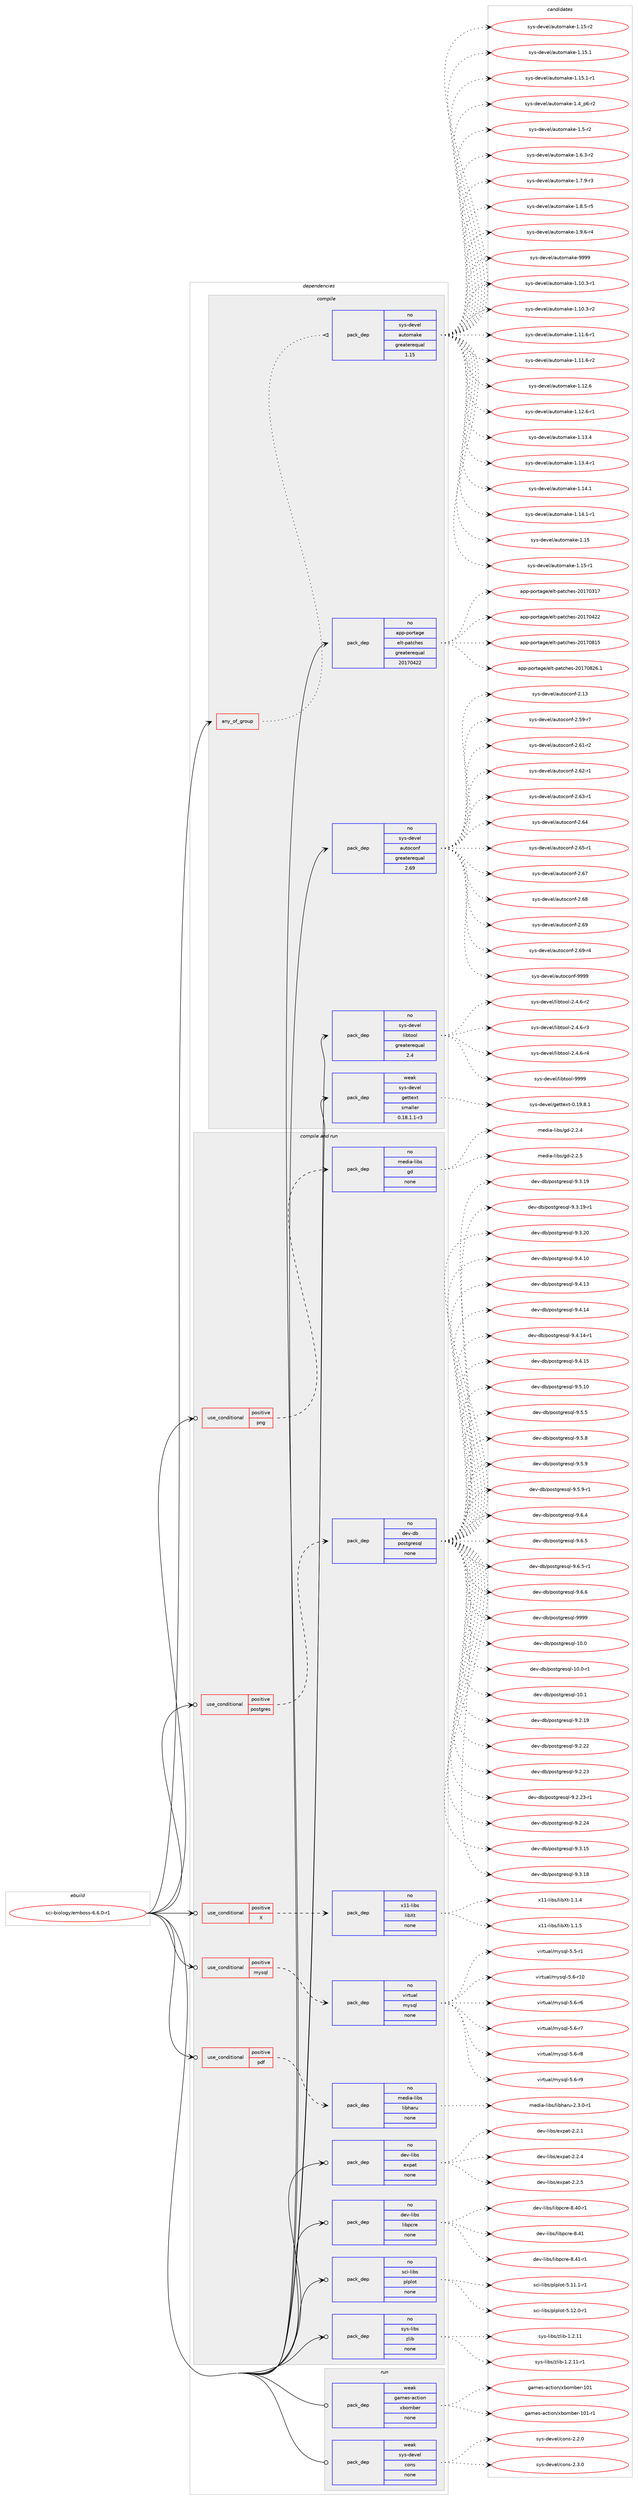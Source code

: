 digraph prolog {

# *************
# Graph options
# *************

newrank=true;
concentrate=true;
compound=true;
graph [rankdir=LR,fontname=Helvetica,fontsize=10,ranksep=1.5];#, ranksep=2.5, nodesep=0.2];
edge  [arrowhead=vee];
node  [fontname=Helvetica,fontsize=10];

# **********
# The ebuild
# **********

subgraph cluster_leftcol {
color=gray;
rank=same;
label=<<i>ebuild</i>>;
id [label="sci-biology/emboss-6.6.0-r1", color=red, width=4, href="../sci-biology/emboss-6.6.0-r1.svg"];
}

# ****************
# The dependencies
# ****************

subgraph cluster_midcol {
color=gray;
label=<<i>dependencies</i>>;
subgraph cluster_compile {
fillcolor="#eeeeee";
style=filled;
label=<<i>compile</i>>;
subgraph any7461 {
dependency444810 [label=<<TABLE BORDER="0" CELLBORDER="1" CELLSPACING="0" CELLPADDING="4"><TR><TD CELLPADDING="10">any_of_group</TD></TR></TABLE>>, shape=none, color=red];subgraph pack327756 {
dependency444811 [label=<<TABLE BORDER="0" CELLBORDER="1" CELLSPACING="0" CELLPADDING="4" WIDTH="220"><TR><TD ROWSPAN="6" CELLPADDING="30">pack_dep</TD></TR><TR><TD WIDTH="110">no</TD></TR><TR><TD>sys-devel</TD></TR><TR><TD>automake</TD></TR><TR><TD>greaterequal</TD></TR><TR><TD>1.15</TD></TR></TABLE>>, shape=none, color=blue];
}
dependency444810:e -> dependency444811:w [weight=20,style="dotted",arrowhead="oinv"];
}
id:e -> dependency444810:w [weight=20,style="solid",arrowhead="vee"];
subgraph pack327757 {
dependency444812 [label=<<TABLE BORDER="0" CELLBORDER="1" CELLSPACING="0" CELLPADDING="4" WIDTH="220"><TR><TD ROWSPAN="6" CELLPADDING="30">pack_dep</TD></TR><TR><TD WIDTH="110">no</TD></TR><TR><TD>app-portage</TD></TR><TR><TD>elt-patches</TD></TR><TR><TD>greaterequal</TD></TR><TR><TD>20170422</TD></TR></TABLE>>, shape=none, color=blue];
}
id:e -> dependency444812:w [weight=20,style="solid",arrowhead="vee"];
subgraph pack327758 {
dependency444813 [label=<<TABLE BORDER="0" CELLBORDER="1" CELLSPACING="0" CELLPADDING="4" WIDTH="220"><TR><TD ROWSPAN="6" CELLPADDING="30">pack_dep</TD></TR><TR><TD WIDTH="110">no</TD></TR><TR><TD>sys-devel</TD></TR><TR><TD>autoconf</TD></TR><TR><TD>greaterequal</TD></TR><TR><TD>2.69</TD></TR></TABLE>>, shape=none, color=blue];
}
id:e -> dependency444813:w [weight=20,style="solid",arrowhead="vee"];
subgraph pack327759 {
dependency444814 [label=<<TABLE BORDER="0" CELLBORDER="1" CELLSPACING="0" CELLPADDING="4" WIDTH="220"><TR><TD ROWSPAN="6" CELLPADDING="30">pack_dep</TD></TR><TR><TD WIDTH="110">no</TD></TR><TR><TD>sys-devel</TD></TR><TR><TD>libtool</TD></TR><TR><TD>greaterequal</TD></TR><TR><TD>2.4</TD></TR></TABLE>>, shape=none, color=blue];
}
id:e -> dependency444814:w [weight=20,style="solid",arrowhead="vee"];
subgraph pack327760 {
dependency444815 [label=<<TABLE BORDER="0" CELLBORDER="1" CELLSPACING="0" CELLPADDING="4" WIDTH="220"><TR><TD ROWSPAN="6" CELLPADDING="30">pack_dep</TD></TR><TR><TD WIDTH="110">weak</TD></TR><TR><TD>sys-devel</TD></TR><TR><TD>gettext</TD></TR><TR><TD>smaller</TD></TR><TR><TD>0.18.1.1-r3</TD></TR></TABLE>>, shape=none, color=blue];
}
id:e -> dependency444815:w [weight=20,style="solid",arrowhead="vee"];
}
subgraph cluster_compileandrun {
fillcolor="#eeeeee";
style=filled;
label=<<i>compile and run</i>>;
subgraph cond109351 {
dependency444816 [label=<<TABLE BORDER="0" CELLBORDER="1" CELLSPACING="0" CELLPADDING="4"><TR><TD ROWSPAN="3" CELLPADDING="10">use_conditional</TD></TR><TR><TD>positive</TD></TR><TR><TD>X</TD></TR></TABLE>>, shape=none, color=red];
subgraph pack327761 {
dependency444817 [label=<<TABLE BORDER="0" CELLBORDER="1" CELLSPACING="0" CELLPADDING="4" WIDTH="220"><TR><TD ROWSPAN="6" CELLPADDING="30">pack_dep</TD></TR><TR><TD WIDTH="110">no</TD></TR><TR><TD>x11-libs</TD></TR><TR><TD>libXt</TD></TR><TR><TD>none</TD></TR><TR><TD></TD></TR></TABLE>>, shape=none, color=blue];
}
dependency444816:e -> dependency444817:w [weight=20,style="dashed",arrowhead="vee"];
}
id:e -> dependency444816:w [weight=20,style="solid",arrowhead="odotvee"];
subgraph cond109352 {
dependency444818 [label=<<TABLE BORDER="0" CELLBORDER="1" CELLSPACING="0" CELLPADDING="4"><TR><TD ROWSPAN="3" CELLPADDING="10">use_conditional</TD></TR><TR><TD>positive</TD></TR><TR><TD>mysql</TD></TR></TABLE>>, shape=none, color=red];
subgraph pack327762 {
dependency444819 [label=<<TABLE BORDER="0" CELLBORDER="1" CELLSPACING="0" CELLPADDING="4" WIDTH="220"><TR><TD ROWSPAN="6" CELLPADDING="30">pack_dep</TD></TR><TR><TD WIDTH="110">no</TD></TR><TR><TD>virtual</TD></TR><TR><TD>mysql</TD></TR><TR><TD>none</TD></TR><TR><TD></TD></TR></TABLE>>, shape=none, color=blue];
}
dependency444818:e -> dependency444819:w [weight=20,style="dashed",arrowhead="vee"];
}
id:e -> dependency444818:w [weight=20,style="solid",arrowhead="odotvee"];
subgraph cond109353 {
dependency444820 [label=<<TABLE BORDER="0" CELLBORDER="1" CELLSPACING="0" CELLPADDING="4"><TR><TD ROWSPAN="3" CELLPADDING="10">use_conditional</TD></TR><TR><TD>positive</TD></TR><TR><TD>pdf</TD></TR></TABLE>>, shape=none, color=red];
subgraph pack327763 {
dependency444821 [label=<<TABLE BORDER="0" CELLBORDER="1" CELLSPACING="0" CELLPADDING="4" WIDTH="220"><TR><TD ROWSPAN="6" CELLPADDING="30">pack_dep</TD></TR><TR><TD WIDTH="110">no</TD></TR><TR><TD>media-libs</TD></TR><TR><TD>libharu</TD></TR><TR><TD>none</TD></TR><TR><TD></TD></TR></TABLE>>, shape=none, color=blue];
}
dependency444820:e -> dependency444821:w [weight=20,style="dashed",arrowhead="vee"];
}
id:e -> dependency444820:w [weight=20,style="solid",arrowhead="odotvee"];
subgraph cond109354 {
dependency444822 [label=<<TABLE BORDER="0" CELLBORDER="1" CELLSPACING="0" CELLPADDING="4"><TR><TD ROWSPAN="3" CELLPADDING="10">use_conditional</TD></TR><TR><TD>positive</TD></TR><TR><TD>png</TD></TR></TABLE>>, shape=none, color=red];
subgraph pack327764 {
dependency444823 [label=<<TABLE BORDER="0" CELLBORDER="1" CELLSPACING="0" CELLPADDING="4" WIDTH="220"><TR><TD ROWSPAN="6" CELLPADDING="30">pack_dep</TD></TR><TR><TD WIDTH="110">no</TD></TR><TR><TD>media-libs</TD></TR><TR><TD>gd</TD></TR><TR><TD>none</TD></TR><TR><TD></TD></TR></TABLE>>, shape=none, color=blue];
}
dependency444822:e -> dependency444823:w [weight=20,style="dashed",arrowhead="vee"];
}
id:e -> dependency444822:w [weight=20,style="solid",arrowhead="odotvee"];
subgraph cond109355 {
dependency444824 [label=<<TABLE BORDER="0" CELLBORDER="1" CELLSPACING="0" CELLPADDING="4"><TR><TD ROWSPAN="3" CELLPADDING="10">use_conditional</TD></TR><TR><TD>positive</TD></TR><TR><TD>postgres</TD></TR></TABLE>>, shape=none, color=red];
subgraph pack327765 {
dependency444825 [label=<<TABLE BORDER="0" CELLBORDER="1" CELLSPACING="0" CELLPADDING="4" WIDTH="220"><TR><TD ROWSPAN="6" CELLPADDING="30">pack_dep</TD></TR><TR><TD WIDTH="110">no</TD></TR><TR><TD>dev-db</TD></TR><TR><TD>postgresql</TD></TR><TR><TD>none</TD></TR><TR><TD></TD></TR></TABLE>>, shape=none, color=blue];
}
dependency444824:e -> dependency444825:w [weight=20,style="dashed",arrowhead="vee"];
}
id:e -> dependency444824:w [weight=20,style="solid",arrowhead="odotvee"];
subgraph pack327766 {
dependency444826 [label=<<TABLE BORDER="0" CELLBORDER="1" CELLSPACING="0" CELLPADDING="4" WIDTH="220"><TR><TD ROWSPAN="6" CELLPADDING="30">pack_dep</TD></TR><TR><TD WIDTH="110">no</TD></TR><TR><TD>dev-libs</TD></TR><TR><TD>expat</TD></TR><TR><TD>none</TD></TR><TR><TD></TD></TR></TABLE>>, shape=none, color=blue];
}
id:e -> dependency444826:w [weight=20,style="solid",arrowhead="odotvee"];
subgraph pack327767 {
dependency444827 [label=<<TABLE BORDER="0" CELLBORDER="1" CELLSPACING="0" CELLPADDING="4" WIDTH="220"><TR><TD ROWSPAN="6" CELLPADDING="30">pack_dep</TD></TR><TR><TD WIDTH="110">no</TD></TR><TR><TD>dev-libs</TD></TR><TR><TD>libpcre</TD></TR><TR><TD>none</TD></TR><TR><TD></TD></TR></TABLE>>, shape=none, color=blue];
}
id:e -> dependency444827:w [weight=20,style="solid",arrowhead="odotvee"];
subgraph pack327768 {
dependency444828 [label=<<TABLE BORDER="0" CELLBORDER="1" CELLSPACING="0" CELLPADDING="4" WIDTH="220"><TR><TD ROWSPAN="6" CELLPADDING="30">pack_dep</TD></TR><TR><TD WIDTH="110">no</TD></TR><TR><TD>sci-libs</TD></TR><TR><TD>plplot</TD></TR><TR><TD>none</TD></TR><TR><TD></TD></TR></TABLE>>, shape=none, color=blue];
}
id:e -> dependency444828:w [weight=20,style="solid",arrowhead="odotvee"];
subgraph pack327769 {
dependency444829 [label=<<TABLE BORDER="0" CELLBORDER="1" CELLSPACING="0" CELLPADDING="4" WIDTH="220"><TR><TD ROWSPAN="6" CELLPADDING="30">pack_dep</TD></TR><TR><TD WIDTH="110">no</TD></TR><TR><TD>sys-libs</TD></TR><TR><TD>zlib</TD></TR><TR><TD>none</TD></TR><TR><TD></TD></TR></TABLE>>, shape=none, color=blue];
}
id:e -> dependency444829:w [weight=20,style="solid",arrowhead="odotvee"];
}
subgraph cluster_run {
fillcolor="#eeeeee";
style=filled;
label=<<i>run</i>>;
subgraph pack327770 {
dependency444830 [label=<<TABLE BORDER="0" CELLBORDER="1" CELLSPACING="0" CELLPADDING="4" WIDTH="220"><TR><TD ROWSPAN="6" CELLPADDING="30">pack_dep</TD></TR><TR><TD WIDTH="110">weak</TD></TR><TR><TD>games-action</TD></TR><TR><TD>xbomber</TD></TR><TR><TD>none</TD></TR><TR><TD></TD></TR></TABLE>>, shape=none, color=blue];
}
id:e -> dependency444830:w [weight=20,style="solid",arrowhead="odot"];
subgraph pack327771 {
dependency444831 [label=<<TABLE BORDER="0" CELLBORDER="1" CELLSPACING="0" CELLPADDING="4" WIDTH="220"><TR><TD ROWSPAN="6" CELLPADDING="30">pack_dep</TD></TR><TR><TD WIDTH="110">weak</TD></TR><TR><TD>sys-devel</TD></TR><TR><TD>cons</TD></TR><TR><TD>none</TD></TR><TR><TD></TD></TR></TABLE>>, shape=none, color=blue];
}
id:e -> dependency444831:w [weight=20,style="solid",arrowhead="odot"];
}
}

# **************
# The candidates
# **************

subgraph cluster_choices {
rank=same;
color=gray;
label=<<i>candidates</i>>;

subgraph choice327756 {
color=black;
nodesep=1;
choice11512111545100101118101108479711711611110997107101454946494846514511449 [label="sys-devel/automake-1.10.3-r1", color=red, width=4,href="../sys-devel/automake-1.10.3-r1.svg"];
choice11512111545100101118101108479711711611110997107101454946494846514511450 [label="sys-devel/automake-1.10.3-r2", color=red, width=4,href="../sys-devel/automake-1.10.3-r2.svg"];
choice11512111545100101118101108479711711611110997107101454946494946544511449 [label="sys-devel/automake-1.11.6-r1", color=red, width=4,href="../sys-devel/automake-1.11.6-r1.svg"];
choice11512111545100101118101108479711711611110997107101454946494946544511450 [label="sys-devel/automake-1.11.6-r2", color=red, width=4,href="../sys-devel/automake-1.11.6-r2.svg"];
choice1151211154510010111810110847971171161111099710710145494649504654 [label="sys-devel/automake-1.12.6", color=red, width=4,href="../sys-devel/automake-1.12.6.svg"];
choice11512111545100101118101108479711711611110997107101454946495046544511449 [label="sys-devel/automake-1.12.6-r1", color=red, width=4,href="../sys-devel/automake-1.12.6-r1.svg"];
choice1151211154510010111810110847971171161111099710710145494649514652 [label="sys-devel/automake-1.13.4", color=red, width=4,href="../sys-devel/automake-1.13.4.svg"];
choice11512111545100101118101108479711711611110997107101454946495146524511449 [label="sys-devel/automake-1.13.4-r1", color=red, width=4,href="../sys-devel/automake-1.13.4-r1.svg"];
choice1151211154510010111810110847971171161111099710710145494649524649 [label="sys-devel/automake-1.14.1", color=red, width=4,href="../sys-devel/automake-1.14.1.svg"];
choice11512111545100101118101108479711711611110997107101454946495246494511449 [label="sys-devel/automake-1.14.1-r1", color=red, width=4,href="../sys-devel/automake-1.14.1-r1.svg"];
choice115121115451001011181011084797117116111109971071014549464953 [label="sys-devel/automake-1.15", color=red, width=4,href="../sys-devel/automake-1.15.svg"];
choice1151211154510010111810110847971171161111099710710145494649534511449 [label="sys-devel/automake-1.15-r1", color=red, width=4,href="../sys-devel/automake-1.15-r1.svg"];
choice1151211154510010111810110847971171161111099710710145494649534511450 [label="sys-devel/automake-1.15-r2", color=red, width=4,href="../sys-devel/automake-1.15-r2.svg"];
choice1151211154510010111810110847971171161111099710710145494649534649 [label="sys-devel/automake-1.15.1", color=red, width=4,href="../sys-devel/automake-1.15.1.svg"];
choice11512111545100101118101108479711711611110997107101454946495346494511449 [label="sys-devel/automake-1.15.1-r1", color=red, width=4,href="../sys-devel/automake-1.15.1-r1.svg"];
choice115121115451001011181011084797117116111109971071014549465295112544511450 [label="sys-devel/automake-1.4_p6-r2", color=red, width=4,href="../sys-devel/automake-1.4_p6-r2.svg"];
choice11512111545100101118101108479711711611110997107101454946534511450 [label="sys-devel/automake-1.5-r2", color=red, width=4,href="../sys-devel/automake-1.5-r2.svg"];
choice115121115451001011181011084797117116111109971071014549465446514511450 [label="sys-devel/automake-1.6.3-r2", color=red, width=4,href="../sys-devel/automake-1.6.3-r2.svg"];
choice115121115451001011181011084797117116111109971071014549465546574511451 [label="sys-devel/automake-1.7.9-r3", color=red, width=4,href="../sys-devel/automake-1.7.9-r3.svg"];
choice115121115451001011181011084797117116111109971071014549465646534511453 [label="sys-devel/automake-1.8.5-r5", color=red, width=4,href="../sys-devel/automake-1.8.5-r5.svg"];
choice115121115451001011181011084797117116111109971071014549465746544511452 [label="sys-devel/automake-1.9.6-r4", color=red, width=4,href="../sys-devel/automake-1.9.6-r4.svg"];
choice115121115451001011181011084797117116111109971071014557575757 [label="sys-devel/automake-9999", color=red, width=4,href="../sys-devel/automake-9999.svg"];
dependency444811:e -> choice11512111545100101118101108479711711611110997107101454946494846514511449:w [style=dotted,weight="100"];
dependency444811:e -> choice11512111545100101118101108479711711611110997107101454946494846514511450:w [style=dotted,weight="100"];
dependency444811:e -> choice11512111545100101118101108479711711611110997107101454946494946544511449:w [style=dotted,weight="100"];
dependency444811:e -> choice11512111545100101118101108479711711611110997107101454946494946544511450:w [style=dotted,weight="100"];
dependency444811:e -> choice1151211154510010111810110847971171161111099710710145494649504654:w [style=dotted,weight="100"];
dependency444811:e -> choice11512111545100101118101108479711711611110997107101454946495046544511449:w [style=dotted,weight="100"];
dependency444811:e -> choice1151211154510010111810110847971171161111099710710145494649514652:w [style=dotted,weight="100"];
dependency444811:e -> choice11512111545100101118101108479711711611110997107101454946495146524511449:w [style=dotted,weight="100"];
dependency444811:e -> choice1151211154510010111810110847971171161111099710710145494649524649:w [style=dotted,weight="100"];
dependency444811:e -> choice11512111545100101118101108479711711611110997107101454946495246494511449:w [style=dotted,weight="100"];
dependency444811:e -> choice115121115451001011181011084797117116111109971071014549464953:w [style=dotted,weight="100"];
dependency444811:e -> choice1151211154510010111810110847971171161111099710710145494649534511449:w [style=dotted,weight="100"];
dependency444811:e -> choice1151211154510010111810110847971171161111099710710145494649534511450:w [style=dotted,weight="100"];
dependency444811:e -> choice1151211154510010111810110847971171161111099710710145494649534649:w [style=dotted,weight="100"];
dependency444811:e -> choice11512111545100101118101108479711711611110997107101454946495346494511449:w [style=dotted,weight="100"];
dependency444811:e -> choice115121115451001011181011084797117116111109971071014549465295112544511450:w [style=dotted,weight="100"];
dependency444811:e -> choice11512111545100101118101108479711711611110997107101454946534511450:w [style=dotted,weight="100"];
dependency444811:e -> choice115121115451001011181011084797117116111109971071014549465446514511450:w [style=dotted,weight="100"];
dependency444811:e -> choice115121115451001011181011084797117116111109971071014549465546574511451:w [style=dotted,weight="100"];
dependency444811:e -> choice115121115451001011181011084797117116111109971071014549465646534511453:w [style=dotted,weight="100"];
dependency444811:e -> choice115121115451001011181011084797117116111109971071014549465746544511452:w [style=dotted,weight="100"];
dependency444811:e -> choice115121115451001011181011084797117116111109971071014557575757:w [style=dotted,weight="100"];
}
subgraph choice327757 {
color=black;
nodesep=1;
choice97112112451121111141169710310147101108116451129711699104101115455048495548514955 [label="app-portage/elt-patches-20170317", color=red, width=4,href="../app-portage/elt-patches-20170317.svg"];
choice97112112451121111141169710310147101108116451129711699104101115455048495548525050 [label="app-portage/elt-patches-20170422", color=red, width=4,href="../app-portage/elt-patches-20170422.svg"];
choice97112112451121111141169710310147101108116451129711699104101115455048495548564953 [label="app-portage/elt-patches-20170815", color=red, width=4,href="../app-portage/elt-patches-20170815.svg"];
choice971121124511211111411697103101471011081164511297116991041011154550484955485650544649 [label="app-portage/elt-patches-20170826.1", color=red, width=4,href="../app-portage/elt-patches-20170826.1.svg"];
dependency444812:e -> choice97112112451121111141169710310147101108116451129711699104101115455048495548514955:w [style=dotted,weight="100"];
dependency444812:e -> choice97112112451121111141169710310147101108116451129711699104101115455048495548525050:w [style=dotted,weight="100"];
dependency444812:e -> choice97112112451121111141169710310147101108116451129711699104101115455048495548564953:w [style=dotted,weight="100"];
dependency444812:e -> choice971121124511211111411697103101471011081164511297116991041011154550484955485650544649:w [style=dotted,weight="100"];
}
subgraph choice327758 {
color=black;
nodesep=1;
choice115121115451001011181011084797117116111991111101024550464951 [label="sys-devel/autoconf-2.13", color=red, width=4,href="../sys-devel/autoconf-2.13.svg"];
choice1151211154510010111810110847971171161119911111010245504653574511455 [label="sys-devel/autoconf-2.59-r7", color=red, width=4,href="../sys-devel/autoconf-2.59-r7.svg"];
choice1151211154510010111810110847971171161119911111010245504654494511450 [label="sys-devel/autoconf-2.61-r2", color=red, width=4,href="../sys-devel/autoconf-2.61-r2.svg"];
choice1151211154510010111810110847971171161119911111010245504654504511449 [label="sys-devel/autoconf-2.62-r1", color=red, width=4,href="../sys-devel/autoconf-2.62-r1.svg"];
choice1151211154510010111810110847971171161119911111010245504654514511449 [label="sys-devel/autoconf-2.63-r1", color=red, width=4,href="../sys-devel/autoconf-2.63-r1.svg"];
choice115121115451001011181011084797117116111991111101024550465452 [label="sys-devel/autoconf-2.64", color=red, width=4,href="../sys-devel/autoconf-2.64.svg"];
choice1151211154510010111810110847971171161119911111010245504654534511449 [label="sys-devel/autoconf-2.65-r1", color=red, width=4,href="../sys-devel/autoconf-2.65-r1.svg"];
choice115121115451001011181011084797117116111991111101024550465455 [label="sys-devel/autoconf-2.67", color=red, width=4,href="../sys-devel/autoconf-2.67.svg"];
choice115121115451001011181011084797117116111991111101024550465456 [label="sys-devel/autoconf-2.68", color=red, width=4,href="../sys-devel/autoconf-2.68.svg"];
choice115121115451001011181011084797117116111991111101024550465457 [label="sys-devel/autoconf-2.69", color=red, width=4,href="../sys-devel/autoconf-2.69.svg"];
choice1151211154510010111810110847971171161119911111010245504654574511452 [label="sys-devel/autoconf-2.69-r4", color=red, width=4,href="../sys-devel/autoconf-2.69-r4.svg"];
choice115121115451001011181011084797117116111991111101024557575757 [label="sys-devel/autoconf-9999", color=red, width=4,href="../sys-devel/autoconf-9999.svg"];
dependency444813:e -> choice115121115451001011181011084797117116111991111101024550464951:w [style=dotted,weight="100"];
dependency444813:e -> choice1151211154510010111810110847971171161119911111010245504653574511455:w [style=dotted,weight="100"];
dependency444813:e -> choice1151211154510010111810110847971171161119911111010245504654494511450:w [style=dotted,weight="100"];
dependency444813:e -> choice1151211154510010111810110847971171161119911111010245504654504511449:w [style=dotted,weight="100"];
dependency444813:e -> choice1151211154510010111810110847971171161119911111010245504654514511449:w [style=dotted,weight="100"];
dependency444813:e -> choice115121115451001011181011084797117116111991111101024550465452:w [style=dotted,weight="100"];
dependency444813:e -> choice1151211154510010111810110847971171161119911111010245504654534511449:w [style=dotted,weight="100"];
dependency444813:e -> choice115121115451001011181011084797117116111991111101024550465455:w [style=dotted,weight="100"];
dependency444813:e -> choice115121115451001011181011084797117116111991111101024550465456:w [style=dotted,weight="100"];
dependency444813:e -> choice115121115451001011181011084797117116111991111101024550465457:w [style=dotted,weight="100"];
dependency444813:e -> choice1151211154510010111810110847971171161119911111010245504654574511452:w [style=dotted,weight="100"];
dependency444813:e -> choice115121115451001011181011084797117116111991111101024557575757:w [style=dotted,weight="100"];
}
subgraph choice327759 {
color=black;
nodesep=1;
choice1151211154510010111810110847108105981161111111084550465246544511450 [label="sys-devel/libtool-2.4.6-r2", color=red, width=4,href="../sys-devel/libtool-2.4.6-r2.svg"];
choice1151211154510010111810110847108105981161111111084550465246544511451 [label="sys-devel/libtool-2.4.6-r3", color=red, width=4,href="../sys-devel/libtool-2.4.6-r3.svg"];
choice1151211154510010111810110847108105981161111111084550465246544511452 [label="sys-devel/libtool-2.4.6-r4", color=red, width=4,href="../sys-devel/libtool-2.4.6-r4.svg"];
choice1151211154510010111810110847108105981161111111084557575757 [label="sys-devel/libtool-9999", color=red, width=4,href="../sys-devel/libtool-9999.svg"];
dependency444814:e -> choice1151211154510010111810110847108105981161111111084550465246544511450:w [style=dotted,weight="100"];
dependency444814:e -> choice1151211154510010111810110847108105981161111111084550465246544511451:w [style=dotted,weight="100"];
dependency444814:e -> choice1151211154510010111810110847108105981161111111084550465246544511452:w [style=dotted,weight="100"];
dependency444814:e -> choice1151211154510010111810110847108105981161111111084557575757:w [style=dotted,weight="100"];
}
subgraph choice327760 {
color=black;
nodesep=1;
choice1151211154510010111810110847103101116116101120116454846495746564649 [label="sys-devel/gettext-0.19.8.1", color=red, width=4,href="../sys-devel/gettext-0.19.8.1.svg"];
dependency444815:e -> choice1151211154510010111810110847103101116116101120116454846495746564649:w [style=dotted,weight="100"];
}
subgraph choice327761 {
color=black;
nodesep=1;
choice12049494510810598115471081059888116454946494652 [label="x11-libs/libXt-1.1.4", color=red, width=4,href="../x11-libs/libXt-1.1.4.svg"];
choice12049494510810598115471081059888116454946494653 [label="x11-libs/libXt-1.1.5", color=red, width=4,href="../x11-libs/libXt-1.1.5.svg"];
dependency444817:e -> choice12049494510810598115471081059888116454946494652:w [style=dotted,weight="100"];
dependency444817:e -> choice12049494510810598115471081059888116454946494653:w [style=dotted,weight="100"];
}
subgraph choice327762 {
color=black;
nodesep=1;
choice1181051141161179710847109121115113108455346534511449 [label="virtual/mysql-5.5-r1", color=red, width=4,href="../virtual/mysql-5.5-r1.svg"];
choice118105114116117971084710912111511310845534654451144948 [label="virtual/mysql-5.6-r10", color=red, width=4,href="../virtual/mysql-5.6-r10.svg"];
choice1181051141161179710847109121115113108455346544511454 [label="virtual/mysql-5.6-r6", color=red, width=4,href="../virtual/mysql-5.6-r6.svg"];
choice1181051141161179710847109121115113108455346544511455 [label="virtual/mysql-5.6-r7", color=red, width=4,href="../virtual/mysql-5.6-r7.svg"];
choice1181051141161179710847109121115113108455346544511456 [label="virtual/mysql-5.6-r8", color=red, width=4,href="../virtual/mysql-5.6-r8.svg"];
choice1181051141161179710847109121115113108455346544511457 [label="virtual/mysql-5.6-r9", color=red, width=4,href="../virtual/mysql-5.6-r9.svg"];
dependency444819:e -> choice1181051141161179710847109121115113108455346534511449:w [style=dotted,weight="100"];
dependency444819:e -> choice118105114116117971084710912111511310845534654451144948:w [style=dotted,weight="100"];
dependency444819:e -> choice1181051141161179710847109121115113108455346544511454:w [style=dotted,weight="100"];
dependency444819:e -> choice1181051141161179710847109121115113108455346544511455:w [style=dotted,weight="100"];
dependency444819:e -> choice1181051141161179710847109121115113108455346544511456:w [style=dotted,weight="100"];
dependency444819:e -> choice1181051141161179710847109121115113108455346544511457:w [style=dotted,weight="100"];
}
subgraph choice327763 {
color=black;
nodesep=1;
choice1091011001059745108105981154710810598104971141174550465146484511449 [label="media-libs/libharu-2.3.0-r1", color=red, width=4,href="../media-libs/libharu-2.3.0-r1.svg"];
dependency444821:e -> choice1091011001059745108105981154710810598104971141174550465146484511449:w [style=dotted,weight="100"];
}
subgraph choice327764 {
color=black;
nodesep=1;
choice10910110010597451081059811547103100455046504652 [label="media-libs/gd-2.2.4", color=red, width=4,href="../media-libs/gd-2.2.4.svg"];
choice10910110010597451081059811547103100455046504653 [label="media-libs/gd-2.2.5", color=red, width=4,href="../media-libs/gd-2.2.5.svg"];
dependency444823:e -> choice10910110010597451081059811547103100455046504652:w [style=dotted,weight="100"];
dependency444823:e -> choice10910110010597451081059811547103100455046504653:w [style=dotted,weight="100"];
}
subgraph choice327765 {
color=black;
nodesep=1;
choice1001011184510098471121111151161031141011151131084549484648 [label="dev-db/postgresql-10.0", color=red, width=4,href="../dev-db/postgresql-10.0.svg"];
choice10010111845100984711211111511610311410111511310845494846484511449 [label="dev-db/postgresql-10.0-r1", color=red, width=4,href="../dev-db/postgresql-10.0-r1.svg"];
choice1001011184510098471121111151161031141011151131084549484649 [label="dev-db/postgresql-10.1", color=red, width=4,href="../dev-db/postgresql-10.1.svg"];
choice10010111845100984711211111511610311410111511310845574650464957 [label="dev-db/postgresql-9.2.19", color=red, width=4,href="../dev-db/postgresql-9.2.19.svg"];
choice10010111845100984711211111511610311410111511310845574650465050 [label="dev-db/postgresql-9.2.22", color=red, width=4,href="../dev-db/postgresql-9.2.22.svg"];
choice10010111845100984711211111511610311410111511310845574650465051 [label="dev-db/postgresql-9.2.23", color=red, width=4,href="../dev-db/postgresql-9.2.23.svg"];
choice100101118451009847112111115116103114101115113108455746504650514511449 [label="dev-db/postgresql-9.2.23-r1", color=red, width=4,href="../dev-db/postgresql-9.2.23-r1.svg"];
choice10010111845100984711211111511610311410111511310845574650465052 [label="dev-db/postgresql-9.2.24", color=red, width=4,href="../dev-db/postgresql-9.2.24.svg"];
choice10010111845100984711211111511610311410111511310845574651464953 [label="dev-db/postgresql-9.3.15", color=red, width=4,href="../dev-db/postgresql-9.3.15.svg"];
choice10010111845100984711211111511610311410111511310845574651464956 [label="dev-db/postgresql-9.3.18", color=red, width=4,href="../dev-db/postgresql-9.3.18.svg"];
choice10010111845100984711211111511610311410111511310845574651464957 [label="dev-db/postgresql-9.3.19", color=red, width=4,href="../dev-db/postgresql-9.3.19.svg"];
choice100101118451009847112111115116103114101115113108455746514649574511449 [label="dev-db/postgresql-9.3.19-r1", color=red, width=4,href="../dev-db/postgresql-9.3.19-r1.svg"];
choice10010111845100984711211111511610311410111511310845574651465048 [label="dev-db/postgresql-9.3.20", color=red, width=4,href="../dev-db/postgresql-9.3.20.svg"];
choice10010111845100984711211111511610311410111511310845574652464948 [label="dev-db/postgresql-9.4.10", color=red, width=4,href="../dev-db/postgresql-9.4.10.svg"];
choice10010111845100984711211111511610311410111511310845574652464951 [label="dev-db/postgresql-9.4.13", color=red, width=4,href="../dev-db/postgresql-9.4.13.svg"];
choice10010111845100984711211111511610311410111511310845574652464952 [label="dev-db/postgresql-9.4.14", color=red, width=4,href="../dev-db/postgresql-9.4.14.svg"];
choice100101118451009847112111115116103114101115113108455746524649524511449 [label="dev-db/postgresql-9.4.14-r1", color=red, width=4,href="../dev-db/postgresql-9.4.14-r1.svg"];
choice10010111845100984711211111511610311410111511310845574652464953 [label="dev-db/postgresql-9.4.15", color=red, width=4,href="../dev-db/postgresql-9.4.15.svg"];
choice10010111845100984711211111511610311410111511310845574653464948 [label="dev-db/postgresql-9.5.10", color=red, width=4,href="../dev-db/postgresql-9.5.10.svg"];
choice100101118451009847112111115116103114101115113108455746534653 [label="dev-db/postgresql-9.5.5", color=red, width=4,href="../dev-db/postgresql-9.5.5.svg"];
choice100101118451009847112111115116103114101115113108455746534656 [label="dev-db/postgresql-9.5.8", color=red, width=4,href="../dev-db/postgresql-9.5.8.svg"];
choice100101118451009847112111115116103114101115113108455746534657 [label="dev-db/postgresql-9.5.9", color=red, width=4,href="../dev-db/postgresql-9.5.9.svg"];
choice1001011184510098471121111151161031141011151131084557465346574511449 [label="dev-db/postgresql-9.5.9-r1", color=red, width=4,href="../dev-db/postgresql-9.5.9-r1.svg"];
choice100101118451009847112111115116103114101115113108455746544652 [label="dev-db/postgresql-9.6.4", color=red, width=4,href="../dev-db/postgresql-9.6.4.svg"];
choice100101118451009847112111115116103114101115113108455746544653 [label="dev-db/postgresql-9.6.5", color=red, width=4,href="../dev-db/postgresql-9.6.5.svg"];
choice1001011184510098471121111151161031141011151131084557465446534511449 [label="dev-db/postgresql-9.6.5-r1", color=red, width=4,href="../dev-db/postgresql-9.6.5-r1.svg"];
choice100101118451009847112111115116103114101115113108455746544654 [label="dev-db/postgresql-9.6.6", color=red, width=4,href="../dev-db/postgresql-9.6.6.svg"];
choice1001011184510098471121111151161031141011151131084557575757 [label="dev-db/postgresql-9999", color=red, width=4,href="../dev-db/postgresql-9999.svg"];
dependency444825:e -> choice1001011184510098471121111151161031141011151131084549484648:w [style=dotted,weight="100"];
dependency444825:e -> choice10010111845100984711211111511610311410111511310845494846484511449:w [style=dotted,weight="100"];
dependency444825:e -> choice1001011184510098471121111151161031141011151131084549484649:w [style=dotted,weight="100"];
dependency444825:e -> choice10010111845100984711211111511610311410111511310845574650464957:w [style=dotted,weight="100"];
dependency444825:e -> choice10010111845100984711211111511610311410111511310845574650465050:w [style=dotted,weight="100"];
dependency444825:e -> choice10010111845100984711211111511610311410111511310845574650465051:w [style=dotted,weight="100"];
dependency444825:e -> choice100101118451009847112111115116103114101115113108455746504650514511449:w [style=dotted,weight="100"];
dependency444825:e -> choice10010111845100984711211111511610311410111511310845574650465052:w [style=dotted,weight="100"];
dependency444825:e -> choice10010111845100984711211111511610311410111511310845574651464953:w [style=dotted,weight="100"];
dependency444825:e -> choice10010111845100984711211111511610311410111511310845574651464956:w [style=dotted,weight="100"];
dependency444825:e -> choice10010111845100984711211111511610311410111511310845574651464957:w [style=dotted,weight="100"];
dependency444825:e -> choice100101118451009847112111115116103114101115113108455746514649574511449:w [style=dotted,weight="100"];
dependency444825:e -> choice10010111845100984711211111511610311410111511310845574651465048:w [style=dotted,weight="100"];
dependency444825:e -> choice10010111845100984711211111511610311410111511310845574652464948:w [style=dotted,weight="100"];
dependency444825:e -> choice10010111845100984711211111511610311410111511310845574652464951:w [style=dotted,weight="100"];
dependency444825:e -> choice10010111845100984711211111511610311410111511310845574652464952:w [style=dotted,weight="100"];
dependency444825:e -> choice100101118451009847112111115116103114101115113108455746524649524511449:w [style=dotted,weight="100"];
dependency444825:e -> choice10010111845100984711211111511610311410111511310845574652464953:w [style=dotted,weight="100"];
dependency444825:e -> choice10010111845100984711211111511610311410111511310845574653464948:w [style=dotted,weight="100"];
dependency444825:e -> choice100101118451009847112111115116103114101115113108455746534653:w [style=dotted,weight="100"];
dependency444825:e -> choice100101118451009847112111115116103114101115113108455746534656:w [style=dotted,weight="100"];
dependency444825:e -> choice100101118451009847112111115116103114101115113108455746534657:w [style=dotted,weight="100"];
dependency444825:e -> choice1001011184510098471121111151161031141011151131084557465346574511449:w [style=dotted,weight="100"];
dependency444825:e -> choice100101118451009847112111115116103114101115113108455746544652:w [style=dotted,weight="100"];
dependency444825:e -> choice100101118451009847112111115116103114101115113108455746544653:w [style=dotted,weight="100"];
dependency444825:e -> choice1001011184510098471121111151161031141011151131084557465446534511449:w [style=dotted,weight="100"];
dependency444825:e -> choice100101118451009847112111115116103114101115113108455746544654:w [style=dotted,weight="100"];
dependency444825:e -> choice1001011184510098471121111151161031141011151131084557575757:w [style=dotted,weight="100"];
}
subgraph choice327766 {
color=black;
nodesep=1;
choice10010111845108105981154710112011297116455046504649 [label="dev-libs/expat-2.2.1", color=red, width=4,href="../dev-libs/expat-2.2.1.svg"];
choice10010111845108105981154710112011297116455046504652 [label="dev-libs/expat-2.2.4", color=red, width=4,href="../dev-libs/expat-2.2.4.svg"];
choice10010111845108105981154710112011297116455046504653 [label="dev-libs/expat-2.2.5", color=red, width=4,href="../dev-libs/expat-2.2.5.svg"];
dependency444826:e -> choice10010111845108105981154710112011297116455046504649:w [style=dotted,weight="100"];
dependency444826:e -> choice10010111845108105981154710112011297116455046504652:w [style=dotted,weight="100"];
dependency444826:e -> choice10010111845108105981154710112011297116455046504653:w [style=dotted,weight="100"];
}
subgraph choice327767 {
color=black;
nodesep=1;
choice100101118451081059811547108105981129911410145564652484511449 [label="dev-libs/libpcre-8.40-r1", color=red, width=4,href="../dev-libs/libpcre-8.40-r1.svg"];
choice10010111845108105981154710810598112991141014556465249 [label="dev-libs/libpcre-8.41", color=red, width=4,href="../dev-libs/libpcre-8.41.svg"];
choice100101118451081059811547108105981129911410145564652494511449 [label="dev-libs/libpcre-8.41-r1", color=red, width=4,href="../dev-libs/libpcre-8.41-r1.svg"];
dependency444827:e -> choice100101118451081059811547108105981129911410145564652484511449:w [style=dotted,weight="100"];
dependency444827:e -> choice10010111845108105981154710810598112991141014556465249:w [style=dotted,weight="100"];
dependency444827:e -> choice100101118451081059811547108105981129911410145564652494511449:w [style=dotted,weight="100"];
}
subgraph choice327768 {
color=black;
nodesep=1;
choice11599105451081059811547112108112108111116455346494946494511449 [label="sci-libs/plplot-5.11.1-r1", color=red, width=4,href="../sci-libs/plplot-5.11.1-r1.svg"];
choice11599105451081059811547112108112108111116455346495046484511449 [label="sci-libs/plplot-5.12.0-r1", color=red, width=4,href="../sci-libs/plplot-5.12.0-r1.svg"];
dependency444828:e -> choice11599105451081059811547112108112108111116455346494946494511449:w [style=dotted,weight="100"];
dependency444828:e -> choice11599105451081059811547112108112108111116455346495046484511449:w [style=dotted,weight="100"];
}
subgraph choice327769 {
color=black;
nodesep=1;
choice1151211154510810598115471221081059845494650464949 [label="sys-libs/zlib-1.2.11", color=red, width=4,href="../sys-libs/zlib-1.2.11.svg"];
choice11512111545108105981154712210810598454946504649494511449 [label="sys-libs/zlib-1.2.11-r1", color=red, width=4,href="../sys-libs/zlib-1.2.11-r1.svg"];
dependency444829:e -> choice1151211154510810598115471221081059845494650464949:w [style=dotted,weight="100"];
dependency444829:e -> choice11512111545108105981154712210810598454946504649494511449:w [style=dotted,weight="100"];
}
subgraph choice327770 {
color=black;
nodesep=1;
choice1039710910111545979911610511111047120981111099810111445494849 [label="games-action/xbomber-101", color=red, width=4,href="../games-action/xbomber-101.svg"];
choice10397109101115459799116105111110471209811110998101114454948494511449 [label="games-action/xbomber-101-r1", color=red, width=4,href="../games-action/xbomber-101-r1.svg"];
dependency444830:e -> choice1039710910111545979911610511111047120981111099810111445494849:w [style=dotted,weight="100"];
dependency444830:e -> choice10397109101115459799116105111110471209811110998101114454948494511449:w [style=dotted,weight="100"];
}
subgraph choice327771 {
color=black;
nodesep=1;
choice115121115451001011181011084799111110115455046504648 [label="sys-devel/cons-2.2.0", color=red, width=4,href="../sys-devel/cons-2.2.0.svg"];
choice115121115451001011181011084799111110115455046514648 [label="sys-devel/cons-2.3.0", color=red, width=4,href="../sys-devel/cons-2.3.0.svg"];
dependency444831:e -> choice115121115451001011181011084799111110115455046504648:w [style=dotted,weight="100"];
dependency444831:e -> choice115121115451001011181011084799111110115455046514648:w [style=dotted,weight="100"];
}
}

}
